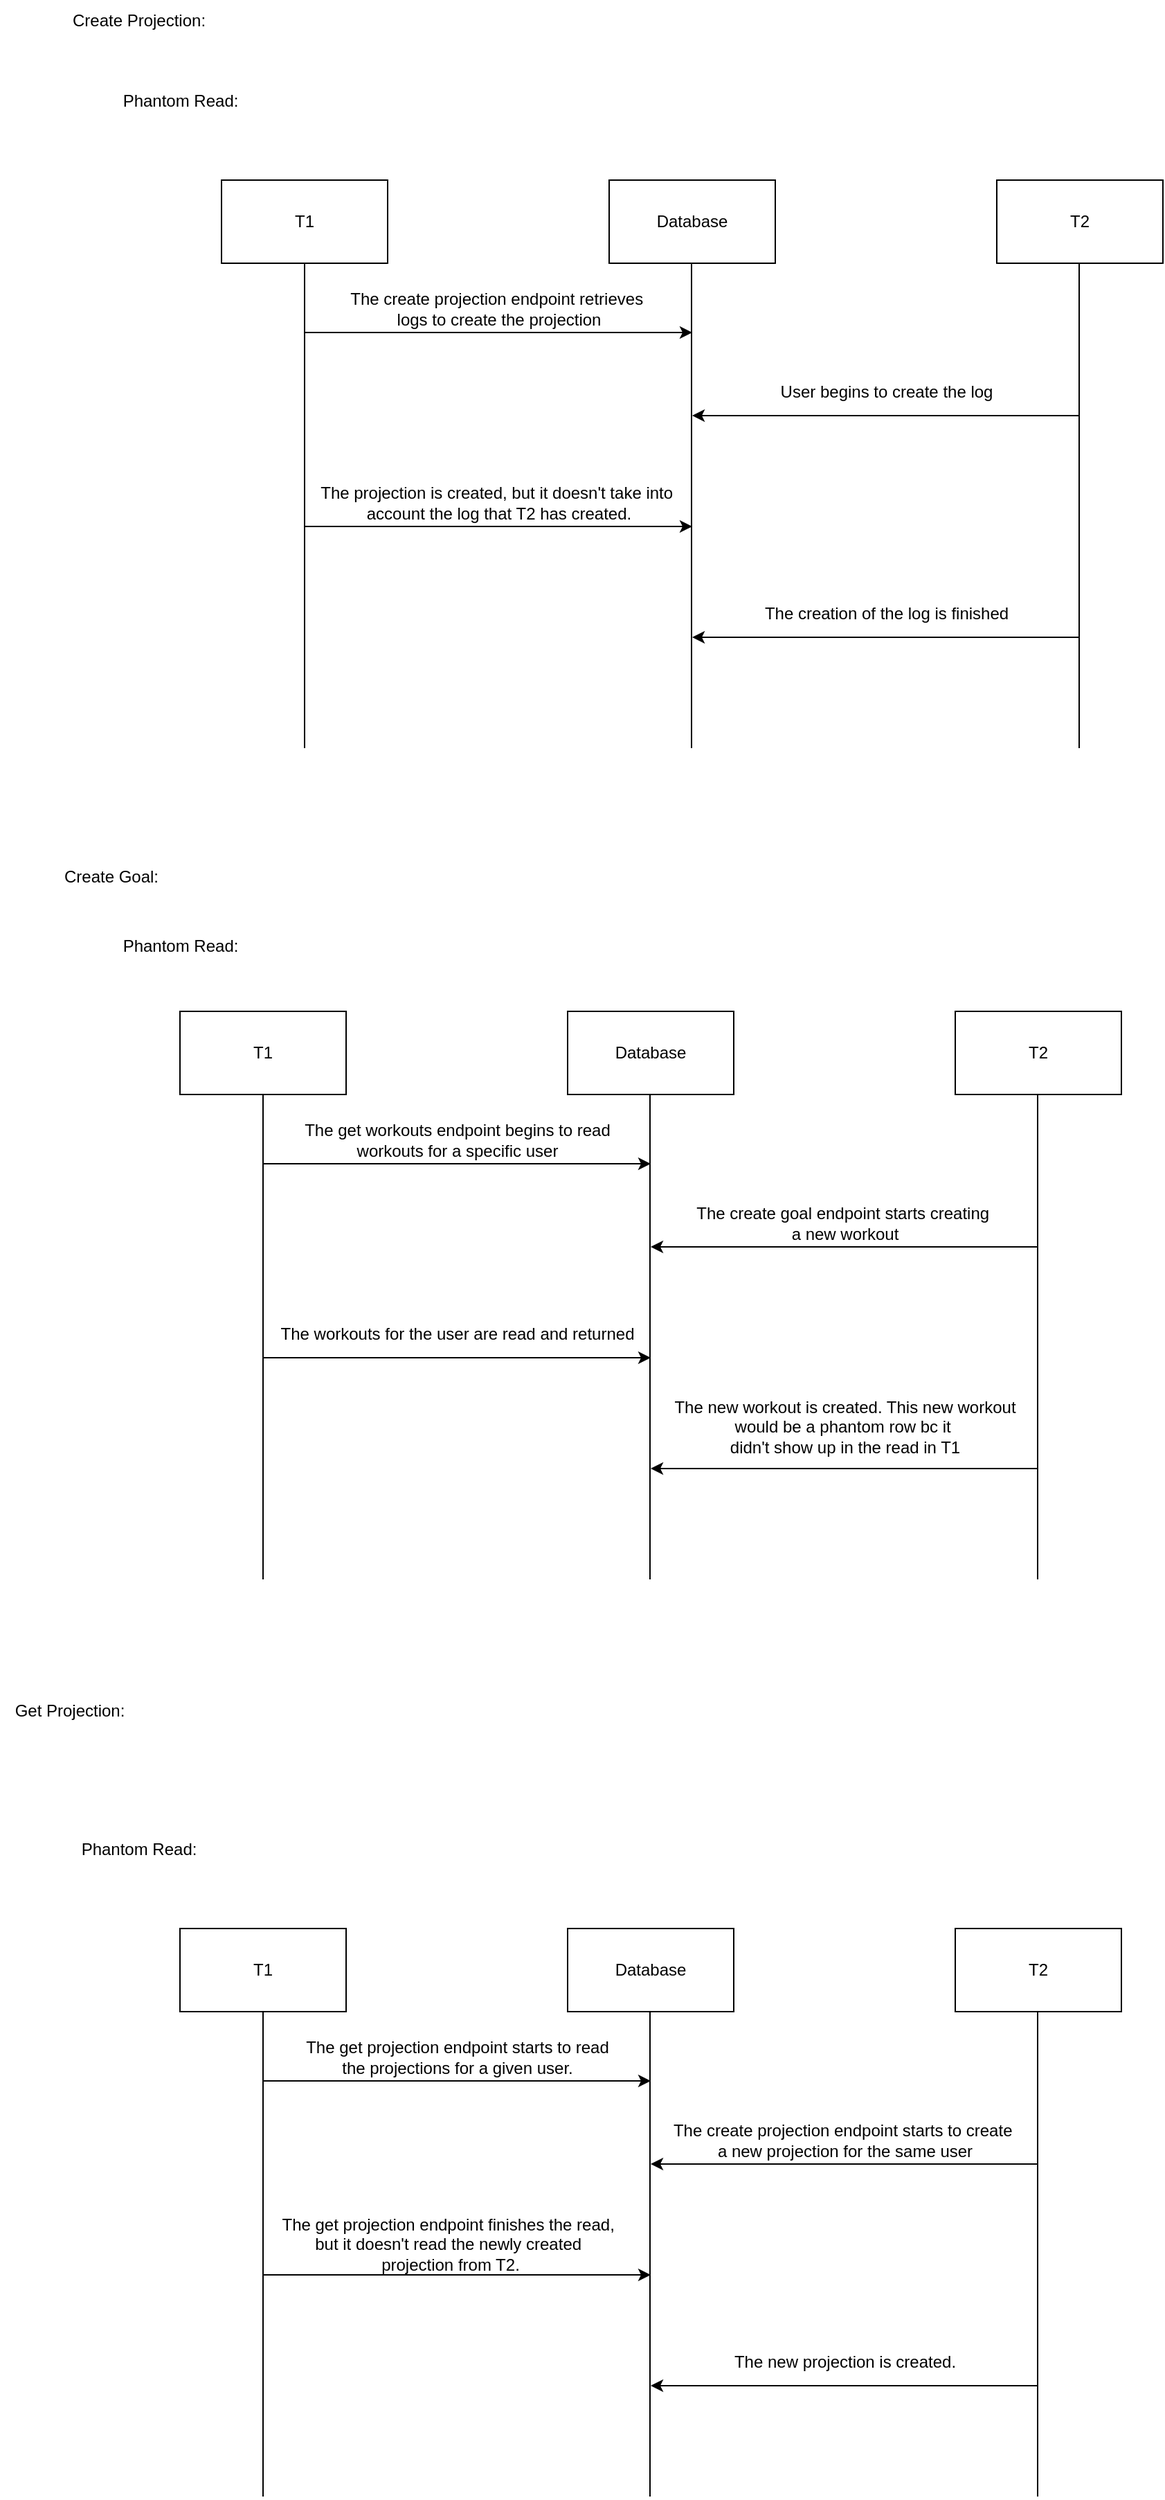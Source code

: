 <mxfile version="21.2.8" type="device">
  <diagram name="Page-1" id="2YBvvXClWsGukQMizWep">
    <mxGraphModel dx="1964" dy="894" grid="1" gridSize="10" guides="1" tooltips="1" connect="1" arrows="1" fold="1" page="1" pageScale="1" pageWidth="850" pageHeight="1100" math="0" shadow="0">
      <root>
        <mxCell id="0" />
        <mxCell id="1" parent="0" />
        <mxCell id="mjiUjwl8vzSuEEX9nJL5-1" value="T1" style="rounded=0;whiteSpace=wrap;html=1;" vertex="1" parent="1">
          <mxGeometry x="100" y="190" width="120" height="60" as="geometry" />
        </mxCell>
        <mxCell id="mjiUjwl8vzSuEEX9nJL5-2" value="Database" style="rounded=0;whiteSpace=wrap;html=1;" vertex="1" parent="1">
          <mxGeometry x="380" y="190" width="120" height="60" as="geometry" />
        </mxCell>
        <mxCell id="mjiUjwl8vzSuEEX9nJL5-3" value="T2" style="rounded=0;whiteSpace=wrap;html=1;" vertex="1" parent="1">
          <mxGeometry x="660" y="190" width="120" height="60" as="geometry" />
        </mxCell>
        <mxCell id="mjiUjwl8vzSuEEX9nJL5-4" value="" style="endArrow=none;html=1;rounded=0;entryX=0.5;entryY=1;entryDx=0;entryDy=0;" edge="1" parent="1" target="mjiUjwl8vzSuEEX9nJL5-1">
          <mxGeometry width="50" height="50" relative="1" as="geometry">
            <mxPoint x="160" y="600" as="sourcePoint" />
            <mxPoint x="400" y="430" as="targetPoint" />
          </mxGeometry>
        </mxCell>
        <mxCell id="mjiUjwl8vzSuEEX9nJL5-5" value="" style="endArrow=none;html=1;rounded=0;entryX=0.5;entryY=1;entryDx=0;entryDy=0;" edge="1" parent="1">
          <mxGeometry width="50" height="50" relative="1" as="geometry">
            <mxPoint x="719.5" y="600" as="sourcePoint" />
            <mxPoint x="719.5" y="250" as="targetPoint" />
          </mxGeometry>
        </mxCell>
        <mxCell id="mjiUjwl8vzSuEEX9nJL5-6" value="" style="endArrow=none;html=1;rounded=0;entryX=0.5;entryY=1;entryDx=0;entryDy=0;" edge="1" parent="1">
          <mxGeometry width="50" height="50" relative="1" as="geometry">
            <mxPoint x="439.5" y="600" as="sourcePoint" />
            <mxPoint x="439.5" y="250" as="targetPoint" />
          </mxGeometry>
        </mxCell>
        <mxCell id="mjiUjwl8vzSuEEX9nJL5-7" value="Create Projection:" style="text;html=1;align=center;verticalAlign=middle;resizable=0;points=[];autosize=1;strokeColor=none;fillColor=none;" vertex="1" parent="1">
          <mxGeometry x="-20" y="60" width="120" height="30" as="geometry" />
        </mxCell>
        <mxCell id="mjiUjwl8vzSuEEX9nJL5-8" value="Phantom Read:" style="text;html=1;align=center;verticalAlign=middle;resizable=0;points=[];autosize=1;strokeColor=none;fillColor=none;" vertex="1" parent="1">
          <mxGeometry x="15" y="118" width="110" height="30" as="geometry" />
        </mxCell>
        <mxCell id="mjiUjwl8vzSuEEX9nJL5-9" value="" style="endArrow=classic;html=1;rounded=0;" edge="1" parent="1">
          <mxGeometry width="50" height="50" relative="1" as="geometry">
            <mxPoint x="160" y="300" as="sourcePoint" />
            <mxPoint x="440" y="300" as="targetPoint" />
          </mxGeometry>
        </mxCell>
        <mxCell id="mjiUjwl8vzSuEEX9nJL5-10" value="The create projection endpoint retrieves&amp;nbsp;&lt;br&gt;logs to create the projection" style="text;html=1;align=center;verticalAlign=middle;resizable=0;points=[];autosize=1;strokeColor=none;fillColor=none;" vertex="1" parent="1">
          <mxGeometry x="180" y="263" width="240" height="40" as="geometry" />
        </mxCell>
        <mxCell id="mjiUjwl8vzSuEEX9nJL5-11" value="" style="endArrow=classic;html=1;rounded=0;" edge="1" parent="1">
          <mxGeometry width="50" height="50" relative="1" as="geometry">
            <mxPoint x="720" y="360" as="sourcePoint" />
            <mxPoint x="440" y="360" as="targetPoint" />
          </mxGeometry>
        </mxCell>
        <mxCell id="mjiUjwl8vzSuEEX9nJL5-12" value="User begins to create the log" style="text;html=1;align=center;verticalAlign=middle;resizable=0;points=[];autosize=1;strokeColor=none;fillColor=none;" vertex="1" parent="1">
          <mxGeometry x="490" y="328" width="180" height="30" as="geometry" />
        </mxCell>
        <mxCell id="mjiUjwl8vzSuEEX9nJL5-13" value="" style="endArrow=classic;html=1;rounded=0;" edge="1" parent="1">
          <mxGeometry width="50" height="50" relative="1" as="geometry">
            <mxPoint x="160" y="440" as="sourcePoint" />
            <mxPoint x="440" y="440" as="targetPoint" />
          </mxGeometry>
        </mxCell>
        <mxCell id="mjiUjwl8vzSuEEX9nJL5-14" value="The projection is created, but it doesn&#39;t take into&amp;nbsp;&lt;br&gt;account the log that T2 has created." style="text;html=1;align=center;verticalAlign=middle;resizable=0;points=[];autosize=1;strokeColor=none;fillColor=none;" vertex="1" parent="1">
          <mxGeometry x="160" y="403" width="280" height="40" as="geometry" />
        </mxCell>
        <mxCell id="mjiUjwl8vzSuEEX9nJL5-15" value="" style="endArrow=classic;html=1;rounded=0;" edge="1" parent="1">
          <mxGeometry width="50" height="50" relative="1" as="geometry">
            <mxPoint x="720" y="520" as="sourcePoint" />
            <mxPoint x="440" y="520" as="targetPoint" />
          </mxGeometry>
        </mxCell>
        <mxCell id="mjiUjwl8vzSuEEX9nJL5-16" value="The creation of the log is finished" style="text;html=1;align=center;verticalAlign=middle;resizable=0;points=[];autosize=1;strokeColor=none;fillColor=none;" vertex="1" parent="1">
          <mxGeometry x="480" y="488" width="200" height="30" as="geometry" />
        </mxCell>
        <mxCell id="mjiUjwl8vzSuEEX9nJL5-17" value="Create Goal:" style="text;html=1;align=center;verticalAlign=middle;resizable=0;points=[];autosize=1;strokeColor=none;fillColor=none;" vertex="1" parent="1">
          <mxGeometry x="-25" y="678" width="90" height="30" as="geometry" />
        </mxCell>
        <mxCell id="mjiUjwl8vzSuEEX9nJL5-18" value="Phantom Read:" style="text;html=1;align=center;verticalAlign=middle;resizable=0;points=[];autosize=1;strokeColor=none;fillColor=none;" vertex="1" parent="1">
          <mxGeometry x="15" y="728" width="110" height="30" as="geometry" />
        </mxCell>
        <mxCell id="mjiUjwl8vzSuEEX9nJL5-19" value="T1" style="rounded=0;whiteSpace=wrap;html=1;" vertex="1" parent="1">
          <mxGeometry x="70" y="790" width="120" height="60" as="geometry" />
        </mxCell>
        <mxCell id="mjiUjwl8vzSuEEX9nJL5-20" value="Database" style="rounded=0;whiteSpace=wrap;html=1;" vertex="1" parent="1">
          <mxGeometry x="350" y="790" width="120" height="60" as="geometry" />
        </mxCell>
        <mxCell id="mjiUjwl8vzSuEEX9nJL5-21" value="T2" style="rounded=0;whiteSpace=wrap;html=1;" vertex="1" parent="1">
          <mxGeometry x="630" y="790" width="120" height="60" as="geometry" />
        </mxCell>
        <mxCell id="mjiUjwl8vzSuEEX9nJL5-22" value="" style="endArrow=none;html=1;rounded=0;entryX=0.5;entryY=1;entryDx=0;entryDy=0;" edge="1" parent="1" target="mjiUjwl8vzSuEEX9nJL5-19">
          <mxGeometry width="50" height="50" relative="1" as="geometry">
            <mxPoint x="130" y="1200" as="sourcePoint" />
            <mxPoint x="370" y="1030" as="targetPoint" />
          </mxGeometry>
        </mxCell>
        <mxCell id="mjiUjwl8vzSuEEX9nJL5-23" value="" style="endArrow=none;html=1;rounded=0;entryX=0.5;entryY=1;entryDx=0;entryDy=0;" edge="1" parent="1">
          <mxGeometry width="50" height="50" relative="1" as="geometry">
            <mxPoint x="689.5" y="1200" as="sourcePoint" />
            <mxPoint x="689.5" y="850" as="targetPoint" />
          </mxGeometry>
        </mxCell>
        <mxCell id="mjiUjwl8vzSuEEX9nJL5-24" value="" style="endArrow=none;html=1;rounded=0;entryX=0.5;entryY=1;entryDx=0;entryDy=0;" edge="1" parent="1">
          <mxGeometry width="50" height="50" relative="1" as="geometry">
            <mxPoint x="409.5" y="1200" as="sourcePoint" />
            <mxPoint x="409.5" y="850" as="targetPoint" />
          </mxGeometry>
        </mxCell>
        <mxCell id="mjiUjwl8vzSuEEX9nJL5-25" value="" style="endArrow=classic;html=1;rounded=0;" edge="1" parent="1">
          <mxGeometry width="50" height="50" relative="1" as="geometry">
            <mxPoint x="130" y="900" as="sourcePoint" />
            <mxPoint x="410" y="900" as="targetPoint" />
          </mxGeometry>
        </mxCell>
        <mxCell id="mjiUjwl8vzSuEEX9nJL5-26" value="The get workouts endpoint begins to read&lt;br&gt;workouts for a specific user" style="text;html=1;align=center;verticalAlign=middle;resizable=0;points=[];autosize=1;strokeColor=none;fillColor=none;" vertex="1" parent="1">
          <mxGeometry x="150" y="863" width="240" height="40" as="geometry" />
        </mxCell>
        <mxCell id="mjiUjwl8vzSuEEX9nJL5-27" value="" style="endArrow=classic;html=1;rounded=0;" edge="1" parent="1">
          <mxGeometry width="50" height="50" relative="1" as="geometry">
            <mxPoint x="690" y="960" as="sourcePoint" />
            <mxPoint x="410" y="960" as="targetPoint" />
          </mxGeometry>
        </mxCell>
        <mxCell id="mjiUjwl8vzSuEEX9nJL5-28" value="The create goal endpoint starts creating&amp;nbsp;&lt;br&gt;a new workout" style="text;html=1;align=center;verticalAlign=middle;resizable=0;points=[];autosize=1;strokeColor=none;fillColor=none;" vertex="1" parent="1">
          <mxGeometry x="430" y="923" width="240" height="40" as="geometry" />
        </mxCell>
        <mxCell id="mjiUjwl8vzSuEEX9nJL5-29" value="" style="endArrow=classic;html=1;rounded=0;" edge="1" parent="1">
          <mxGeometry width="50" height="50" relative="1" as="geometry">
            <mxPoint x="130" y="1040" as="sourcePoint" />
            <mxPoint x="410" y="1040" as="targetPoint" />
          </mxGeometry>
        </mxCell>
        <mxCell id="mjiUjwl8vzSuEEX9nJL5-30" value="The workouts for the user are read and returned" style="text;html=1;align=center;verticalAlign=middle;resizable=0;points=[];autosize=1;strokeColor=none;fillColor=none;" vertex="1" parent="1">
          <mxGeometry x="130" y="1008" width="280" height="30" as="geometry" />
        </mxCell>
        <mxCell id="mjiUjwl8vzSuEEX9nJL5-31" value="" style="endArrow=classic;html=1;rounded=0;" edge="1" parent="1">
          <mxGeometry width="50" height="50" relative="1" as="geometry">
            <mxPoint x="690" y="1120" as="sourcePoint" />
            <mxPoint x="410" y="1120" as="targetPoint" />
          </mxGeometry>
        </mxCell>
        <mxCell id="mjiUjwl8vzSuEEX9nJL5-32" value="The new workout is created. This new workout&lt;br&gt;would be a phantom row bc it&amp;nbsp;&lt;br&gt;didn&#39;t show up in the read in T1" style="text;html=1;align=center;verticalAlign=middle;resizable=0;points=[];autosize=1;strokeColor=none;fillColor=none;" vertex="1" parent="1">
          <mxGeometry x="415" y="1060" width="270" height="60" as="geometry" />
        </mxCell>
        <mxCell id="mjiUjwl8vzSuEEX9nJL5-34" value="T1" style="rounded=0;whiteSpace=wrap;html=1;" vertex="1" parent="1">
          <mxGeometry x="70" y="1452" width="120" height="60" as="geometry" />
        </mxCell>
        <mxCell id="mjiUjwl8vzSuEEX9nJL5-35" value="Database" style="rounded=0;whiteSpace=wrap;html=1;" vertex="1" parent="1">
          <mxGeometry x="350" y="1452" width="120" height="60" as="geometry" />
        </mxCell>
        <mxCell id="mjiUjwl8vzSuEEX9nJL5-36" value="T2" style="rounded=0;whiteSpace=wrap;html=1;" vertex="1" parent="1">
          <mxGeometry x="630" y="1452" width="120" height="60" as="geometry" />
        </mxCell>
        <mxCell id="mjiUjwl8vzSuEEX9nJL5-37" value="" style="endArrow=none;html=1;rounded=0;entryX=0.5;entryY=1;entryDx=0;entryDy=0;" edge="1" parent="1" target="mjiUjwl8vzSuEEX9nJL5-34">
          <mxGeometry width="50" height="50" relative="1" as="geometry">
            <mxPoint x="130" y="1862" as="sourcePoint" />
            <mxPoint x="370" y="1692" as="targetPoint" />
          </mxGeometry>
        </mxCell>
        <mxCell id="mjiUjwl8vzSuEEX9nJL5-38" value="" style="endArrow=none;html=1;rounded=0;entryX=0.5;entryY=1;entryDx=0;entryDy=0;" edge="1" parent="1">
          <mxGeometry width="50" height="50" relative="1" as="geometry">
            <mxPoint x="689.5" y="1862" as="sourcePoint" />
            <mxPoint x="689.5" y="1512" as="targetPoint" />
          </mxGeometry>
        </mxCell>
        <mxCell id="mjiUjwl8vzSuEEX9nJL5-39" value="" style="endArrow=none;html=1;rounded=0;entryX=0.5;entryY=1;entryDx=0;entryDy=0;" edge="1" parent="1">
          <mxGeometry width="50" height="50" relative="1" as="geometry">
            <mxPoint x="409.5" y="1862" as="sourcePoint" />
            <mxPoint x="409.5" y="1512" as="targetPoint" />
          </mxGeometry>
        </mxCell>
        <mxCell id="mjiUjwl8vzSuEEX9nJL5-40" value="Phantom Read:" style="text;html=1;align=center;verticalAlign=middle;resizable=0;points=[];autosize=1;strokeColor=none;fillColor=none;" vertex="1" parent="1">
          <mxGeometry x="-15" y="1380" width="110" height="30" as="geometry" />
        </mxCell>
        <mxCell id="mjiUjwl8vzSuEEX9nJL5-41" value="" style="endArrow=classic;html=1;rounded=0;" edge="1" parent="1">
          <mxGeometry width="50" height="50" relative="1" as="geometry">
            <mxPoint x="130" y="1562" as="sourcePoint" />
            <mxPoint x="410" y="1562" as="targetPoint" />
          </mxGeometry>
        </mxCell>
        <mxCell id="mjiUjwl8vzSuEEX9nJL5-42" value="The get projection endpoint starts to read&lt;br&gt;the projections for a given user." style="text;html=1;align=center;verticalAlign=middle;resizable=0;points=[];autosize=1;strokeColor=none;fillColor=none;" vertex="1" parent="1">
          <mxGeometry x="150" y="1525" width="240" height="40" as="geometry" />
        </mxCell>
        <mxCell id="mjiUjwl8vzSuEEX9nJL5-43" value="" style="endArrow=classic;html=1;rounded=0;" edge="1" parent="1">
          <mxGeometry width="50" height="50" relative="1" as="geometry">
            <mxPoint x="690" y="1622" as="sourcePoint" />
            <mxPoint x="410" y="1622" as="targetPoint" />
          </mxGeometry>
        </mxCell>
        <mxCell id="mjiUjwl8vzSuEEX9nJL5-44" value="The create projection endpoint starts to create&amp;nbsp;&lt;br&gt;a new projection for the same user" style="text;html=1;align=center;verticalAlign=middle;resizable=0;points=[];autosize=1;strokeColor=none;fillColor=none;" vertex="1" parent="1">
          <mxGeometry x="415" y="1585" width="270" height="40" as="geometry" />
        </mxCell>
        <mxCell id="mjiUjwl8vzSuEEX9nJL5-45" value="" style="endArrow=classic;html=1;rounded=0;" edge="1" parent="1">
          <mxGeometry width="50" height="50" relative="1" as="geometry">
            <mxPoint x="130" y="1702" as="sourcePoint" />
            <mxPoint x="410" y="1702" as="targetPoint" />
          </mxGeometry>
        </mxCell>
        <mxCell id="mjiUjwl8vzSuEEX9nJL5-46" value="The get projection endpoint finishes the read,&amp;nbsp;&lt;br&gt;but it doesn&#39;t read the newly created&amp;nbsp;&lt;br&gt;projection from T2." style="text;html=1;align=center;verticalAlign=middle;resizable=0;points=[];autosize=1;strokeColor=none;fillColor=none;" vertex="1" parent="1">
          <mxGeometry x="130" y="1650" width="270" height="60" as="geometry" />
        </mxCell>
        <mxCell id="mjiUjwl8vzSuEEX9nJL5-47" value="" style="endArrow=classic;html=1;rounded=0;" edge="1" parent="1">
          <mxGeometry width="50" height="50" relative="1" as="geometry">
            <mxPoint x="690" y="1782" as="sourcePoint" />
            <mxPoint x="410" y="1782" as="targetPoint" />
          </mxGeometry>
        </mxCell>
        <mxCell id="mjiUjwl8vzSuEEX9nJL5-48" value="The new projection is created." style="text;html=1;align=center;verticalAlign=middle;resizable=0;points=[];autosize=1;strokeColor=none;fillColor=none;" vertex="1" parent="1">
          <mxGeometry x="460" y="1750" width="180" height="30" as="geometry" />
        </mxCell>
        <mxCell id="mjiUjwl8vzSuEEX9nJL5-49" value="Get Projection:" style="text;html=1;align=center;verticalAlign=middle;resizable=0;points=[];autosize=1;strokeColor=none;fillColor=none;" vertex="1" parent="1">
          <mxGeometry x="-60" y="1280" width="100" height="30" as="geometry" />
        </mxCell>
      </root>
    </mxGraphModel>
  </diagram>
</mxfile>

